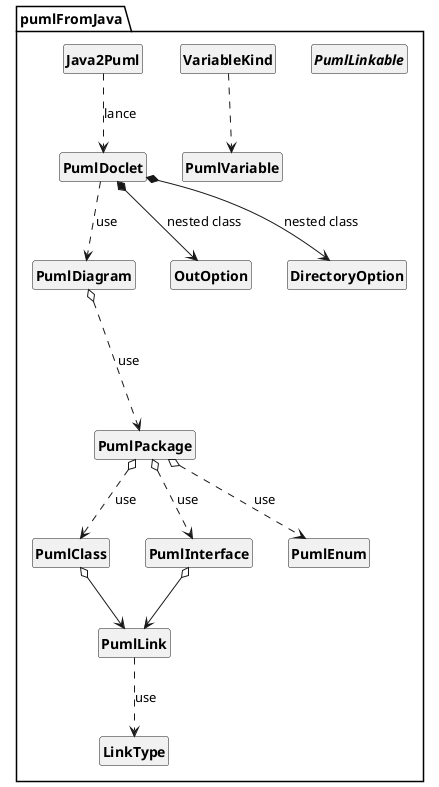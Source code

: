 @startuml

skinparam style strictuml
skinparam classAttributeIconSize 0
skinparam classFontStyle Bold
hide empty members

Package "pumlFromJava" {


class PumlLink

Interface PumlLinkable

enum LinkType

enum VariableKind

PumlDoclet ..> PumlDiagram : use
Java2Puml ..> PumlDoclet : lance
PumlDiagram o...> PumlPackage : use
PumlPackage o..> PumlClass : use
PumlPackage o..> PumlInterface : use
PumlPackage o..> PumlEnum : use
PumlDoclet *--> OutOption : nested class
PumlDoclet *--> DirectoryOption : nested class
PumlLink ..> LinkType : use
PumlInterface o--> PumlLink
PumlClass o--> PumlLink
VariableKind ..> PumlVariable
}

@enduml
@startuml

skinparam style strictuml
skinparam classAttributeIconSize 0
skinparam classFontStyle Bold
hide empty members

Package "pumlFromJava" {

class Java2Puml
{
    + {static} Main(String[] args)
}

class PumlDoclet implements Doclet
{
    -pumlDiagram: PumlDiagram
    -filename: String
    -directory: String
    + init(Locale locale, Reporter reporter){redefines Doclet::init}
    + getName(): String{redefines Doclet::getName}
    + getSupportedOptions(): Set<? extends Option>{redefines Doclet::getSupportedOptions}
    + getSupportedSourceVersion(): SourceVersion{redefines Doclet::getSupportedSourceVersion}
    + run(DocletEnvironment environment): boolean{redefines Doclet::run}
    - InitPumlDiagram(DocletEnvironment env)
    - WritePuml()
}

class OutOption implements Doclet.Option
{
    + getArgumentCount(): int{redefines Doclet.Option::getArgumentCount}
    + getDescription(): String{redefines Doclet.Option::getDescription}
    + getKind(): Kind{redefines Doclet.Option::getKind}
    + getNames(): List<String>{redefines Doclet.Option::getNames}
    + getParameters(): String{redefines Doclet.Option::getParameters}
    + process(String option, List<String> arguments): boolean{redefines Doclet.Option::process}
}

class DirectoryOption implements Doclet.Option
{
    + getArgumentCount(): int{redefines Doclet.Option::getArgumentCount}
    + getDescription(): String{redefines Doclet.Option::getDescription}
    + getKind(): Kind{redefines Doclet.Option::getKind}
    + getNames(): List<String>{redefines Doclet.Option::getNames}
    + getParameters(): String{redefines Doclet.Option::getParameters}
    + process(String option, List<String> arguments): boolean{redefines Doclet.Option::process}
}


class PumlElement
{
    +toDCA(): String{abstract}
}

class PumlDiagram extends PumlElement
{
    - skinparam: String
    - directory: String
    - filename: String
    - package: List<PumlPackage>
    - env: DocletEnvironment
    + <<create>> PumlDiagram(DocletEnvironment env)
    - RetrievePackages()
    + toDCA(): String{redefines PumlElement::toDCA}
    + setDirectory(String directory)
    + setFilename(String filename)
    + getDirectory(): String
    + getFilename(): String
    + getPackageList(): List<PumlPackage>
}

class PumlPackage extends PumlElement
{
    - classList: List<PumlClass>
    - interfaceList: List<PumlInterface>
    - enumList: List<PumlEnum>
    - element: Element
    + <<create>> PumlPackage(Element element)
    - RetrieveElements()
    + toDCA(): String{redefines PumlElement::toDCA}
    + getName(): String
}

class PumlClass extends PumlElement
{
    - element: Element
    + <<create>> PumlPackage(Element element)
    + getName(): String
    + toDCA(): String{redefines PumlElement::toDCA}
    - getPrimitiveVariables(): String
}

class PumlEnum extends PumlElement
{
    - element: Element
    + <<create>> PumlPackage(Element element)
    + getName(): String
    + toDCA(): String{redefines PumlElement::toDCA}
    - getEnumElements(): String
}

class PumlInterface extends PumlElement
{
    - element: Element
    + <<create>> PumlPackage(Element element)
    + getName(): String
    + toDCA(): String{redefines PumlElement::toDCA}
}

class PumlLink
{
    - firstElement: String
    - secondElement: String
    - linkType: LinkType
    + <<create>> PumlLink(String firstElement,String secondElement, LinkType linkType)
    + getLinkType(): LinkType
    + getFirstElement(): String
    + getSecondElement(): String
    {static}+ RetrieveLinks(Element element, ArrayList<PumlVariable> variableList): ArrayList<PumlLink>
    {static}- getSuperClassLink(Element element): PumlLink
    {static}- getInterfacesLinks(Element element): ArrayList<PumlLink>
    {static}- getAssociatons(Element element, ArrayList<PumlVariable> variableList): ArrayList<PumlLink>
    {static}+ linksToString(ArrayList<PumlLink> links): String
}

class PumlVariable extends PumlElement
{
    - Element: element
    - VariableKind: kind
    + <<create>> PumlVariable(Element element, VariableKind kind)
    + TypeToString(): String
    + toDCA(): String
    + getElement(): Element
    + getKind(): VariableKind
}

enum LinkType
{
    EXTENDS
    IMPLEMENTS
    ASSOCIATE
}

enum VariableKind
{
    PRIMITIVE
    OBJECT
    ENUM
}

PumlDoclet ..> PumlDiagram : use
Java2Puml ..> PumlDoclet : lance
PumlDiagram o...> PumlPackage : use
PumlPackage o..> PumlClass : use
PumlPackage o..> PumlInterface : use
PumlPackage o..> PumlEnum : use
PumlLink ..> LinkType : use
PumlInterface o--> PumlLink
PumlClass o--> PumlLink
VariableKind ..> PumlVariable
}

@enduml


